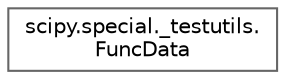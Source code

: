 digraph "Graphical Class Hierarchy"
{
 // LATEX_PDF_SIZE
  bgcolor="transparent";
  edge [fontname=Helvetica,fontsize=10,labelfontname=Helvetica,labelfontsize=10];
  node [fontname=Helvetica,fontsize=10,shape=box,height=0.2,width=0.4];
  rankdir="LR";
  Node0 [id="Node000000",label="scipy.special._testutils.\lFuncData",height=0.2,width=0.4,color="grey40", fillcolor="white", style="filled",URL="$df/d4f/classscipy_1_1special_1_1__testutils_1_1FuncData.html",tooltip=" "];
}
